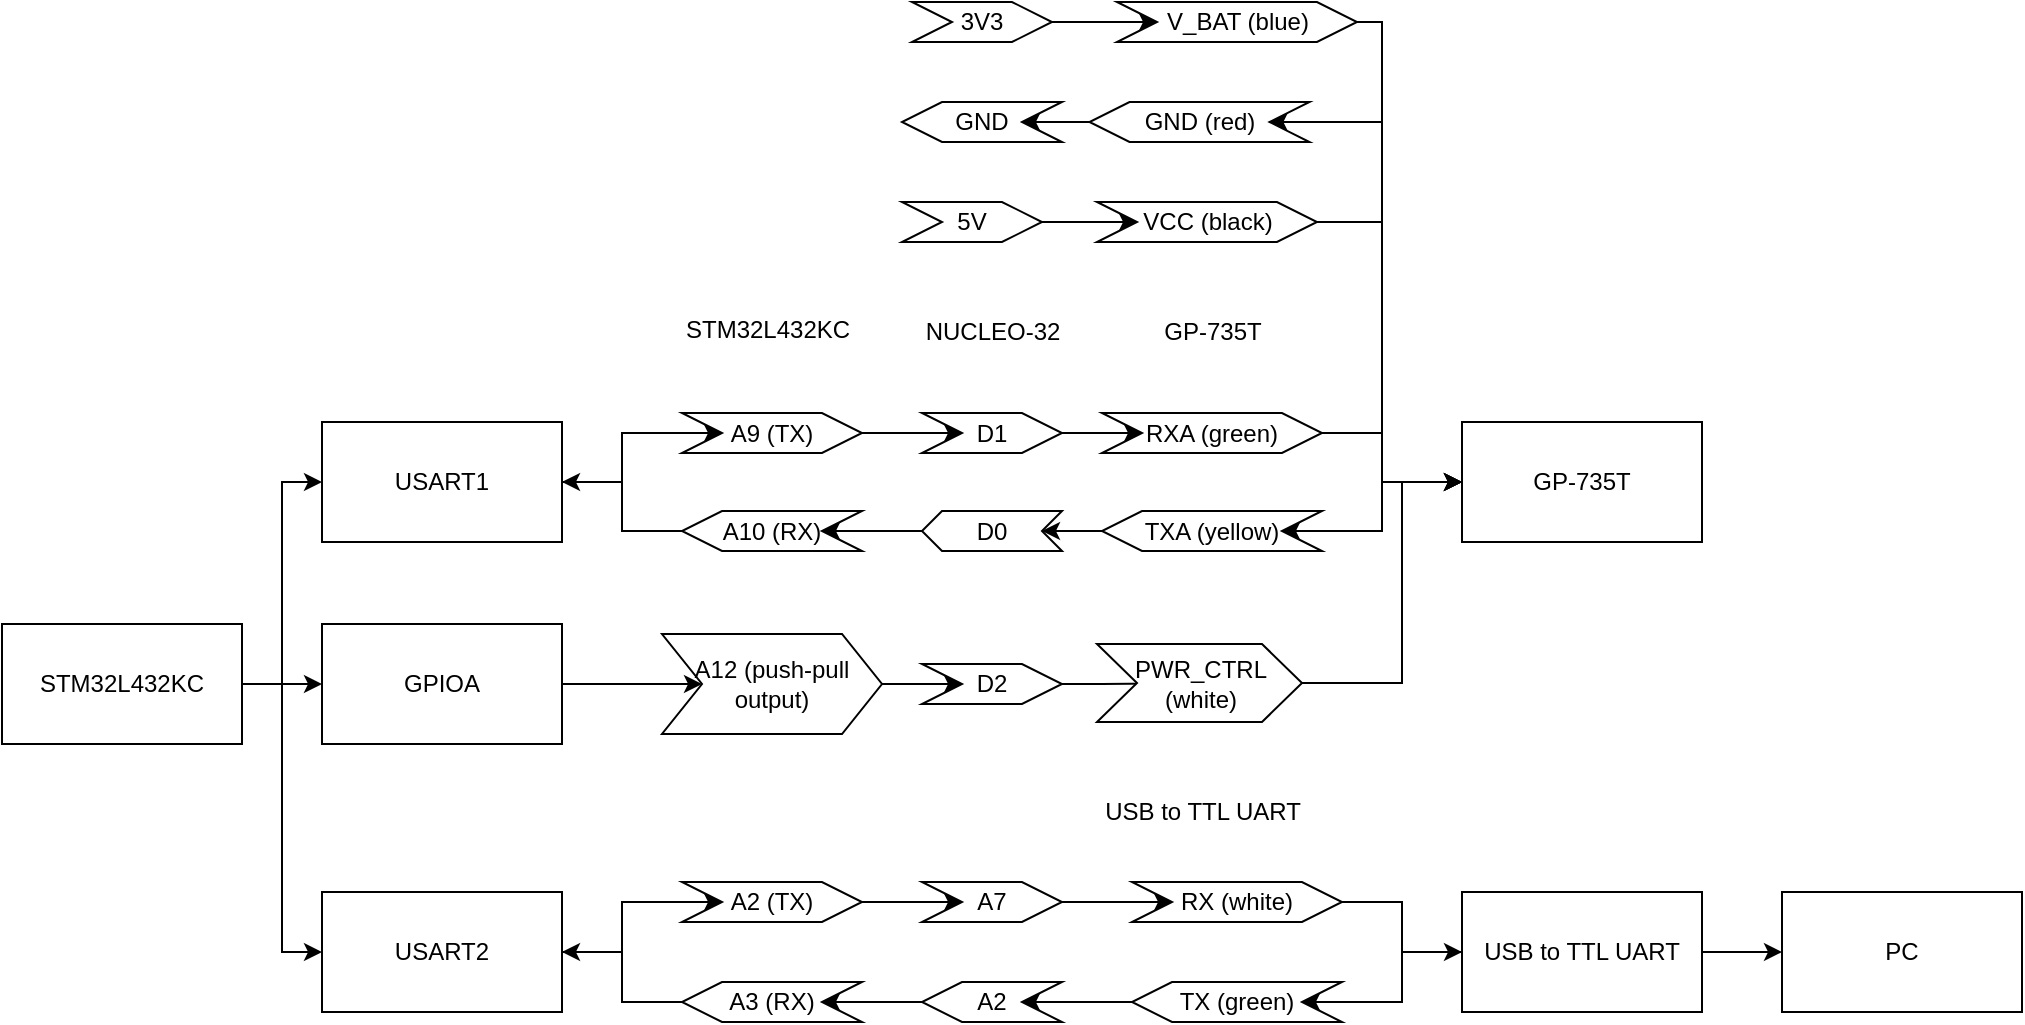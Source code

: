 <mxfile version="24.7.6">
  <diagram id="6a731a19-8d31-9384-78a2-239565b7b9f0" name="Page-1">
    <mxGraphModel dx="1014" dy="-138" grid="1" gridSize="10" guides="1" tooltips="1" connect="1" arrows="1" fold="1" page="1" pageScale="1" pageWidth="1169" pageHeight="827" background="none" math="0" shadow="0">
      <root>
        <mxCell id="0" />
        <mxCell id="1" parent="0" />
        <mxCell id="3VhyMuWI6vf3v48wv8GV-175" value="" style="edgeStyle=orthogonalEdgeStyle;rounded=0;orthogonalLoop=1;jettySize=auto;html=1;" edge="1" parent="1" source="3VhyMuWI6vf3v48wv8GV-148" target="3VhyMuWI6vf3v48wv8GV-174">
          <mxGeometry relative="1" as="geometry" />
        </mxCell>
        <mxCell id="3VhyMuWI6vf3v48wv8GV-148" value="A2 (TX)" style="shape=step;perimeter=stepPerimeter;whiteSpace=wrap;html=1;fixedSize=1;" vertex="1" parent="1">
          <mxGeometry x="380" y="1310" width="90" height="20" as="geometry" />
        </mxCell>
        <mxCell id="3VhyMuWI6vf3v48wv8GV-195" style="edgeStyle=orthogonalEdgeStyle;rounded=0;orthogonalLoop=1;jettySize=auto;html=1;entryX=1;entryY=0.5;entryDx=0;entryDy=0;" edge="1" parent="1" source="3VhyMuWI6vf3v48wv8GV-149" target="3VhyMuWI6vf3v48wv8GV-157">
          <mxGeometry relative="1" as="geometry" />
        </mxCell>
        <mxCell id="3VhyMuWI6vf3v48wv8GV-149" value="A3 (RX)" style="shape=step;perimeter=stepPerimeter;whiteSpace=wrap;html=1;fixedSize=1;direction=west;" vertex="1" parent="1">
          <mxGeometry x="380" y="1360" width="90" height="20" as="geometry" />
        </mxCell>
        <mxCell id="3VhyMuWI6vf3v48wv8GV-169" value="" style="edgeStyle=orthogonalEdgeStyle;rounded=0;orthogonalLoop=1;jettySize=auto;html=1;" edge="1" parent="1" source="3VhyMuWI6vf3v48wv8GV-150" target="3VhyMuWI6vf3v48wv8GV-168">
          <mxGeometry relative="1" as="geometry" />
        </mxCell>
        <mxCell id="3VhyMuWI6vf3v48wv8GV-150" value="A9 (TX)" style="shape=step;perimeter=stepPerimeter;whiteSpace=wrap;html=1;fixedSize=1;" vertex="1" parent="1">
          <mxGeometry x="380" y="1075.5" width="90" height="20" as="geometry" />
        </mxCell>
        <mxCell id="3VhyMuWI6vf3v48wv8GV-199" value="" style="edgeStyle=orthogonalEdgeStyle;rounded=0;orthogonalLoop=1;jettySize=auto;html=1;" edge="1" parent="1" source="3VhyMuWI6vf3v48wv8GV-153" target="3VhyMuWI6vf3v48wv8GV-156">
          <mxGeometry relative="1" as="geometry" />
        </mxCell>
        <mxCell id="3VhyMuWI6vf3v48wv8GV-153" value="A10 (RX)" style="shape=step;perimeter=stepPerimeter;whiteSpace=wrap;html=1;fixedSize=1;direction=west;" vertex="1" parent="1">
          <mxGeometry x="380" y="1124.5" width="90" height="20" as="geometry" />
        </mxCell>
        <mxCell id="3VhyMuWI6vf3v48wv8GV-217" value="" style="edgeStyle=orthogonalEdgeStyle;rounded=0;orthogonalLoop=1;jettySize=auto;html=1;" edge="1" parent="1" source="3VhyMuWI6vf3v48wv8GV-154" target="3VhyMuWI6vf3v48wv8GV-181">
          <mxGeometry relative="1" as="geometry" />
        </mxCell>
        <mxCell id="3VhyMuWI6vf3v48wv8GV-154" value="A12 (push-pull output)" style="shape=step;perimeter=stepPerimeter;whiteSpace=wrap;html=1;fixedSize=1;" vertex="1" parent="1">
          <mxGeometry x="370" y="1186" width="110" height="50" as="geometry" />
        </mxCell>
        <mxCell id="3VhyMuWI6vf3v48wv8GV-161" style="edgeStyle=orthogonalEdgeStyle;rounded=0;orthogonalLoop=1;jettySize=auto;html=1;entryX=0;entryY=0.5;entryDx=0;entryDy=0;" edge="1" parent="1" source="3VhyMuWI6vf3v48wv8GV-156" target="3VhyMuWI6vf3v48wv8GV-150">
          <mxGeometry relative="1" as="geometry" />
        </mxCell>
        <mxCell id="3VhyMuWI6vf3v48wv8GV-156" value="USART1" style="rounded=0;whiteSpace=wrap;html=1;movable=1;resizable=1;rotatable=1;deletable=1;editable=1;locked=0;connectable=1;" vertex="1" parent="1">
          <mxGeometry x="200" y="1080" width="120" height="60" as="geometry" />
        </mxCell>
        <mxCell id="3VhyMuWI6vf3v48wv8GV-163" style="edgeStyle=orthogonalEdgeStyle;rounded=0;orthogonalLoop=1;jettySize=auto;html=1;entryX=0;entryY=0.5;entryDx=0;entryDy=0;" edge="1" parent="1" source="3VhyMuWI6vf3v48wv8GV-157" target="3VhyMuWI6vf3v48wv8GV-148">
          <mxGeometry relative="1" as="geometry" />
        </mxCell>
        <mxCell id="3VhyMuWI6vf3v48wv8GV-157" value="USART2" style="rounded=0;whiteSpace=wrap;html=1;movable=1;resizable=1;rotatable=1;deletable=1;editable=1;locked=0;connectable=1;" vertex="1" parent="1">
          <mxGeometry x="200" y="1315" width="120" height="60" as="geometry" />
        </mxCell>
        <mxCell id="3VhyMuWI6vf3v48wv8GV-167" value="NUCLEO-32" style="text;html=1;align=center;verticalAlign=middle;resizable=0;points=[];autosize=1;strokeColor=none;fillColor=none;" vertex="1" parent="1">
          <mxGeometry x="490" y="1020" width="90" height="30" as="geometry" />
        </mxCell>
        <mxCell id="3VhyMuWI6vf3v48wv8GV-193" value="" style="edgeStyle=orthogonalEdgeStyle;rounded=0;orthogonalLoop=1;jettySize=auto;html=1;" edge="1" parent="1" source="3VhyMuWI6vf3v48wv8GV-168" target="3VhyMuWI6vf3v48wv8GV-192">
          <mxGeometry relative="1" as="geometry" />
        </mxCell>
        <mxCell id="3VhyMuWI6vf3v48wv8GV-168" value="D1" style="shape=step;perimeter=stepPerimeter;whiteSpace=wrap;html=1;fixedSize=1;" vertex="1" parent="1">
          <mxGeometry x="500" y="1075.5" width="70" height="20" as="geometry" />
        </mxCell>
        <mxCell id="3VhyMuWI6vf3v48wv8GV-198" value="" style="edgeStyle=orthogonalEdgeStyle;rounded=0;orthogonalLoop=1;jettySize=auto;html=1;" edge="1" parent="1" source="3VhyMuWI6vf3v48wv8GV-172" target="3VhyMuWI6vf3v48wv8GV-153">
          <mxGeometry relative="1" as="geometry" />
        </mxCell>
        <mxCell id="3VhyMuWI6vf3v48wv8GV-172" value="D0" style="shape=step;perimeter=stepPerimeter;whiteSpace=wrap;html=1;fixedSize=1;size=10;direction=west;" vertex="1" parent="1">
          <mxGeometry x="500" y="1124.5" width="70" height="20" as="geometry" />
        </mxCell>
        <mxCell id="3VhyMuWI6vf3v48wv8GV-211" style="edgeStyle=orthogonalEdgeStyle;rounded=0;orthogonalLoop=1;jettySize=auto;html=1;entryX=0;entryY=0.5;entryDx=0;entryDy=0;" edge="1" parent="1" source="3VhyMuWI6vf3v48wv8GV-174" target="3VhyMuWI6vf3v48wv8GV-205">
          <mxGeometry relative="1" as="geometry" />
        </mxCell>
        <mxCell id="3VhyMuWI6vf3v48wv8GV-174" value="A7" style="shape=step;perimeter=stepPerimeter;whiteSpace=wrap;html=1;fixedSize=1;" vertex="1" parent="1">
          <mxGeometry x="500" y="1310" width="70" height="20" as="geometry" />
        </mxCell>
        <mxCell id="3VhyMuWI6vf3v48wv8GV-196" value="" style="edgeStyle=orthogonalEdgeStyle;rounded=0;orthogonalLoop=1;jettySize=auto;html=1;" edge="1" parent="1" source="3VhyMuWI6vf3v48wv8GV-176" target="3VhyMuWI6vf3v48wv8GV-149">
          <mxGeometry relative="1" as="geometry" />
        </mxCell>
        <mxCell id="3VhyMuWI6vf3v48wv8GV-176" value="A2" style="shape=step;perimeter=stepPerimeter;whiteSpace=wrap;html=1;fixedSize=1;direction=west;" vertex="1" parent="1">
          <mxGeometry x="500" y="1360" width="70" height="20" as="geometry" />
        </mxCell>
        <mxCell id="3VhyMuWI6vf3v48wv8GV-180" value="" style="edgeStyle=orthogonalEdgeStyle;rounded=0;orthogonalLoop=1;jettySize=auto;html=1;" edge="1" parent="1" source="3VhyMuWI6vf3v48wv8GV-178" target="3VhyMuWI6vf3v48wv8GV-154">
          <mxGeometry relative="1" as="geometry" />
        </mxCell>
        <mxCell id="3VhyMuWI6vf3v48wv8GV-178" value="GPIOA" style="rounded=0;whiteSpace=wrap;html=1;movable=1;resizable=1;rotatable=1;deletable=1;editable=1;locked=0;connectable=1;" vertex="1" parent="1">
          <mxGeometry x="200" y="1181" width="120" height="60" as="geometry" />
        </mxCell>
        <mxCell id="3VhyMuWI6vf3v48wv8GV-179" value="STM32L432KC" style="text;whiteSpace=wrap;html=1;" vertex="1" parent="1">
          <mxGeometry x="380" y="1020" width="80" height="40" as="geometry" />
        </mxCell>
        <mxCell id="3VhyMuWI6vf3v48wv8GV-226" value="" style="edgeStyle=orthogonalEdgeStyle;rounded=0;orthogonalLoop=1;jettySize=auto;html=1;" edge="1" parent="1" source="3VhyMuWI6vf3v48wv8GV-181" target="3VhyMuWI6vf3v48wv8GV-225">
          <mxGeometry relative="1" as="geometry" />
        </mxCell>
        <mxCell id="3VhyMuWI6vf3v48wv8GV-181" value="D2" style="shape=step;perimeter=stepPerimeter;whiteSpace=wrap;html=1;fixedSize=1;" vertex="1" parent="1">
          <mxGeometry x="500" y="1201" width="70" height="20" as="geometry" />
        </mxCell>
        <mxCell id="3VhyMuWI6vf3v48wv8GV-201" style="edgeStyle=orthogonalEdgeStyle;rounded=0;orthogonalLoop=1;jettySize=auto;html=1;entryX=0;entryY=0.5;entryDx=0;entryDy=0;" edge="1" parent="1" source="3VhyMuWI6vf3v48wv8GV-186" target="3VhyMuWI6vf3v48wv8GV-194">
          <mxGeometry relative="1" as="geometry">
            <Array as="points">
              <mxPoint x="730" y="1110" />
              <mxPoint x="730" y="1135" />
            </Array>
          </mxGeometry>
        </mxCell>
        <mxCell id="3VhyMuWI6vf3v48wv8GV-231" style="edgeStyle=orthogonalEdgeStyle;rounded=0;orthogonalLoop=1;jettySize=auto;html=1;exitX=0;exitY=0.5;exitDx=0;exitDy=0;entryX=0;entryY=0.5;entryDx=0;entryDy=0;" edge="1" parent="1" source="3VhyMuWI6vf3v48wv8GV-186" target="3VhyMuWI6vf3v48wv8GV-228">
          <mxGeometry relative="1" as="geometry">
            <Array as="points">
              <mxPoint x="730" y="1110" />
              <mxPoint x="730" y="930" />
            </Array>
          </mxGeometry>
        </mxCell>
        <mxCell id="3VhyMuWI6vf3v48wv8GV-186" value="GP-735T" style="rounded=0;whiteSpace=wrap;html=1;movable=1;resizable=1;rotatable=1;deletable=1;editable=1;locked=0;connectable=1;" vertex="1" parent="1">
          <mxGeometry x="770" y="1080" width="120" height="60" as="geometry" />
        </mxCell>
        <mxCell id="3VhyMuWI6vf3v48wv8GV-189" value="" style="edgeStyle=orthogonalEdgeStyle;rounded=0;orthogonalLoop=1;jettySize=auto;html=1;" edge="1" parent="1" source="3VhyMuWI6vf3v48wv8GV-187" target="3VhyMuWI6vf3v48wv8GV-157">
          <mxGeometry relative="1" as="geometry">
            <Array as="points">
              <mxPoint x="180" y="1211" />
              <mxPoint x="180" y="1345" />
            </Array>
          </mxGeometry>
        </mxCell>
        <mxCell id="3VhyMuWI6vf3v48wv8GV-190" style="edgeStyle=orthogonalEdgeStyle;rounded=0;orthogonalLoop=1;jettySize=auto;html=1;entryX=0;entryY=0.5;entryDx=0;entryDy=0;" edge="1" parent="1" source="3VhyMuWI6vf3v48wv8GV-187" target="3VhyMuWI6vf3v48wv8GV-156">
          <mxGeometry relative="1" as="geometry" />
        </mxCell>
        <mxCell id="3VhyMuWI6vf3v48wv8GV-191" style="edgeStyle=orthogonalEdgeStyle;rounded=0;orthogonalLoop=1;jettySize=auto;html=1;entryX=0;entryY=0.5;entryDx=0;entryDy=0;" edge="1" parent="1" source="3VhyMuWI6vf3v48wv8GV-187" target="3VhyMuWI6vf3v48wv8GV-178">
          <mxGeometry relative="1" as="geometry" />
        </mxCell>
        <mxCell id="3VhyMuWI6vf3v48wv8GV-187" value="STM32L432KC" style="rounded=0;whiteSpace=wrap;html=1;movable=1;resizable=1;rotatable=1;deletable=1;editable=1;locked=0;connectable=1;" vertex="1" parent="1">
          <mxGeometry x="40" y="1181" width="120" height="60" as="geometry" />
        </mxCell>
        <mxCell id="3VhyMuWI6vf3v48wv8GV-197" style="edgeStyle=orthogonalEdgeStyle;rounded=0;orthogonalLoop=1;jettySize=auto;html=1;entryX=0;entryY=0.5;entryDx=0;entryDy=0;" edge="1" parent="1" source="3VhyMuWI6vf3v48wv8GV-192" target="3VhyMuWI6vf3v48wv8GV-186">
          <mxGeometry relative="1" as="geometry">
            <Array as="points">
              <mxPoint x="730" y="1086" />
              <mxPoint x="730" y="1110" />
            </Array>
          </mxGeometry>
        </mxCell>
        <mxCell id="3VhyMuWI6vf3v48wv8GV-192" value="&lt;div&gt;RXA (green)&lt;/div&gt;" style="shape=step;perimeter=stepPerimeter;whiteSpace=wrap;html=1;fixedSize=1;" vertex="1" parent="1">
          <mxGeometry x="590" y="1075.5" width="110" height="20" as="geometry" />
        </mxCell>
        <mxCell id="3VhyMuWI6vf3v48wv8GV-200" value="" style="edgeStyle=orthogonalEdgeStyle;rounded=0;orthogonalLoop=1;jettySize=auto;html=1;" edge="1" parent="1" source="3VhyMuWI6vf3v48wv8GV-194" target="3VhyMuWI6vf3v48wv8GV-172">
          <mxGeometry relative="1" as="geometry" />
        </mxCell>
        <mxCell id="3VhyMuWI6vf3v48wv8GV-194" value="TXA (yellow)" style="shape=step;perimeter=stepPerimeter;whiteSpace=wrap;html=1;fixedSize=1;direction=west;" vertex="1" parent="1">
          <mxGeometry x="590" y="1124.5" width="110" height="20" as="geometry" />
        </mxCell>
        <mxCell id="3VhyMuWI6vf3v48wv8GV-202" value="GP-735T" style="text;html=1;align=center;verticalAlign=middle;resizable=0;points=[];autosize=1;strokeColor=none;fillColor=none;" vertex="1" parent="1">
          <mxGeometry x="610" y="1020" width="70" height="30" as="geometry" />
        </mxCell>
        <mxCell id="3VhyMuWI6vf3v48wv8GV-213" style="edgeStyle=orthogonalEdgeStyle;rounded=0;orthogonalLoop=1;jettySize=auto;html=1;exitX=0;exitY=0.5;exitDx=0;exitDy=0;entryX=0;entryY=0.5;entryDx=0;entryDy=0;" edge="1" parent="1" source="3VhyMuWI6vf3v48wv8GV-203" target="3VhyMuWI6vf3v48wv8GV-207">
          <mxGeometry relative="1" as="geometry" />
        </mxCell>
        <mxCell id="3VhyMuWI6vf3v48wv8GV-215" value="" style="edgeStyle=orthogonalEdgeStyle;rounded=0;orthogonalLoop=1;jettySize=auto;html=1;" edge="1" parent="1" source="3VhyMuWI6vf3v48wv8GV-203" target="3VhyMuWI6vf3v48wv8GV-214">
          <mxGeometry relative="1" as="geometry" />
        </mxCell>
        <mxCell id="3VhyMuWI6vf3v48wv8GV-203" value="USB to TTL UART" style="rounded=0;whiteSpace=wrap;html=1;movable=1;resizable=1;rotatable=1;deletable=1;editable=1;locked=0;connectable=1;" vertex="1" parent="1">
          <mxGeometry x="770" y="1315" width="120" height="60" as="geometry" />
        </mxCell>
        <mxCell id="3VhyMuWI6vf3v48wv8GV-212" style="edgeStyle=orthogonalEdgeStyle;rounded=0;orthogonalLoop=1;jettySize=auto;html=1;entryX=0;entryY=0.5;entryDx=0;entryDy=0;" edge="1" parent="1" source="3VhyMuWI6vf3v48wv8GV-205" target="3VhyMuWI6vf3v48wv8GV-203">
          <mxGeometry relative="1" as="geometry" />
        </mxCell>
        <mxCell id="3VhyMuWI6vf3v48wv8GV-205" value="RX (white)" style="shape=step;perimeter=stepPerimeter;whiteSpace=wrap;html=1;fixedSize=1;" vertex="1" parent="1">
          <mxGeometry x="605" y="1310" width="105" height="20" as="geometry" />
        </mxCell>
        <mxCell id="3VhyMuWI6vf3v48wv8GV-209" value="" style="edgeStyle=orthogonalEdgeStyle;rounded=0;orthogonalLoop=1;jettySize=auto;html=1;" edge="1" parent="1" source="3VhyMuWI6vf3v48wv8GV-207" target="3VhyMuWI6vf3v48wv8GV-176">
          <mxGeometry relative="1" as="geometry" />
        </mxCell>
        <mxCell id="3VhyMuWI6vf3v48wv8GV-207" value="&lt;div&gt;TX (green)&lt;/div&gt;" style="shape=step;perimeter=stepPerimeter;whiteSpace=wrap;html=1;fixedSize=1;direction=west;" vertex="1" parent="1">
          <mxGeometry x="605" y="1360" width="105" height="20" as="geometry" />
        </mxCell>
        <mxCell id="3VhyMuWI6vf3v48wv8GV-208" value="USB to TTL UART" style="text;html=1;align=center;verticalAlign=middle;resizable=0;points=[];autosize=1;strokeColor=none;fillColor=none;" vertex="1" parent="1">
          <mxGeometry x="580" y="1260" width="120" height="30" as="geometry" />
        </mxCell>
        <mxCell id="3VhyMuWI6vf3v48wv8GV-214" value="PC" style="rounded=0;whiteSpace=wrap;html=1;movable=1;resizable=1;rotatable=1;deletable=1;editable=1;locked=0;connectable=1;" vertex="1" parent="1">
          <mxGeometry x="930" y="1315" width="120" height="60" as="geometry" />
        </mxCell>
        <mxCell id="3VhyMuWI6vf3v48wv8GV-221" value="" style="edgeStyle=orthogonalEdgeStyle;rounded=0;orthogonalLoop=1;jettySize=auto;html=1;" edge="1" parent="1" source="3VhyMuWI6vf3v48wv8GV-218" target="3VhyMuWI6vf3v48wv8GV-220">
          <mxGeometry relative="1" as="geometry" />
        </mxCell>
        <mxCell id="3VhyMuWI6vf3v48wv8GV-218" value="5V" style="shape=step;perimeter=stepPerimeter;whiteSpace=wrap;html=1;fixedSize=1;" vertex="1" parent="1">
          <mxGeometry x="490" y="970" width="70" height="20" as="geometry" />
        </mxCell>
        <mxCell id="3VhyMuWI6vf3v48wv8GV-222" style="edgeStyle=orthogonalEdgeStyle;rounded=0;orthogonalLoop=1;jettySize=auto;html=1;entryX=0;entryY=0.5;entryDx=0;entryDy=0;" edge="1" parent="1" source="3VhyMuWI6vf3v48wv8GV-220" target="3VhyMuWI6vf3v48wv8GV-186">
          <mxGeometry relative="1" as="geometry">
            <Array as="points">
              <mxPoint x="730" y="980" />
              <mxPoint x="730" y="1110" />
            </Array>
          </mxGeometry>
        </mxCell>
        <mxCell id="3VhyMuWI6vf3v48wv8GV-220" value="VCC (black)" style="shape=step;perimeter=stepPerimeter;whiteSpace=wrap;html=1;fixedSize=1;" vertex="1" parent="1">
          <mxGeometry x="587.5" y="970" width="110" height="20" as="geometry" />
        </mxCell>
        <mxCell id="3VhyMuWI6vf3v48wv8GV-227" style="edgeStyle=orthogonalEdgeStyle;rounded=0;orthogonalLoop=1;jettySize=auto;html=1;entryX=0;entryY=0.5;entryDx=0;entryDy=0;ignoreEdge=0;orthogonal=0;enumerate=0;jumpStyle=arc;" edge="1" parent="1" source="3VhyMuWI6vf3v48wv8GV-225" target="3VhyMuWI6vf3v48wv8GV-186">
          <mxGeometry relative="1" as="geometry">
            <Array as="points">
              <mxPoint x="740" y="1211" />
              <mxPoint x="740" y="1110" />
            </Array>
          </mxGeometry>
        </mxCell>
        <mxCell id="3VhyMuWI6vf3v48wv8GV-225" value="PWR_CTRL (white)" style="shape=step;perimeter=stepPerimeter;whiteSpace=wrap;html=1;fixedSize=1;" vertex="1" parent="1">
          <mxGeometry x="587.5" y="1191" width="102.5" height="39" as="geometry" />
        </mxCell>
        <mxCell id="3VhyMuWI6vf3v48wv8GV-230" style="edgeStyle=orthogonalEdgeStyle;rounded=0;orthogonalLoop=1;jettySize=auto;html=1;exitX=1;exitY=0.5;exitDx=0;exitDy=0;entryX=0;entryY=0.5;entryDx=0;entryDy=0;" edge="1" parent="1" source="3VhyMuWI6vf3v48wv8GV-228" target="3VhyMuWI6vf3v48wv8GV-229">
          <mxGeometry relative="1" as="geometry" />
        </mxCell>
        <mxCell id="3VhyMuWI6vf3v48wv8GV-228" value="GND (red)" style="shape=step;perimeter=stepPerimeter;whiteSpace=wrap;html=1;fixedSize=1;direction=west;" vertex="1" parent="1">
          <mxGeometry x="583.75" y="920" width="110" height="20" as="geometry" />
        </mxCell>
        <mxCell id="3VhyMuWI6vf3v48wv8GV-229" value="GND" style="shape=step;perimeter=stepPerimeter;whiteSpace=wrap;html=1;fixedSize=1;direction=west;" vertex="1" parent="1">
          <mxGeometry x="490" y="920" width="80" height="20" as="geometry" />
        </mxCell>
        <mxCell id="3VhyMuWI6vf3v48wv8GV-235" value="" style="edgeStyle=orthogonalEdgeStyle;rounded=0;orthogonalLoop=1;jettySize=auto;html=1;" edge="1" parent="1" source="3VhyMuWI6vf3v48wv8GV-233" target="3VhyMuWI6vf3v48wv8GV-234">
          <mxGeometry relative="1" as="geometry" />
        </mxCell>
        <mxCell id="3VhyMuWI6vf3v48wv8GV-233" value="3V3" style="shape=step;perimeter=stepPerimeter;whiteSpace=wrap;html=1;fixedSize=1;" vertex="1" parent="1">
          <mxGeometry x="495" y="870" width="70" height="20" as="geometry" />
        </mxCell>
        <mxCell id="3VhyMuWI6vf3v48wv8GV-236" style="edgeStyle=orthogonalEdgeStyle;rounded=0;orthogonalLoop=1;jettySize=auto;html=1;entryX=0;entryY=0.5;entryDx=0;entryDy=0;" edge="1" parent="1" source="3VhyMuWI6vf3v48wv8GV-234" target="3VhyMuWI6vf3v48wv8GV-186">
          <mxGeometry relative="1" as="geometry">
            <Array as="points">
              <mxPoint x="730" y="880" />
              <mxPoint x="730" y="1110" />
            </Array>
          </mxGeometry>
        </mxCell>
        <mxCell id="3VhyMuWI6vf3v48wv8GV-234" value="V_BAT (blue)" style="shape=step;perimeter=stepPerimeter;whiteSpace=wrap;html=1;fixedSize=1;" vertex="1" parent="1">
          <mxGeometry x="597.5" y="870" width="120" height="20" as="geometry" />
        </mxCell>
      </root>
    </mxGraphModel>
  </diagram>
</mxfile>
